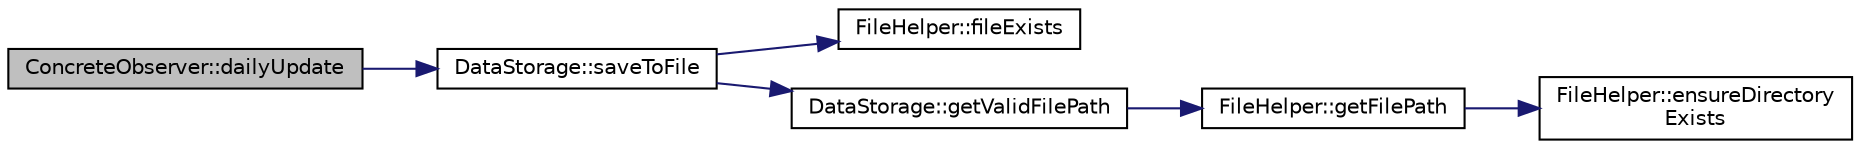 digraph "ConcreteObserver::dailyUpdate"
{
 // LATEX_PDF_SIZE
  edge [fontname="Helvetica",fontsize="10",labelfontname="Helvetica",labelfontsize="10"];
  node [fontname="Helvetica",fontsize="10",shape=record];
  rankdir="LR";
  Node1 [label="ConcreteObserver::dailyUpdate",height=0.2,width=0.4,color="black", fillcolor="grey75", style="filled", fontcolor="black",tooltip="Overrides the Observer interface's dailyUpdate method."];
  Node1 -> Node2 [color="midnightblue",fontsize="10",style="solid",fontname="Helvetica"];
  Node2 [label="DataStorage::saveToFile",height=0.2,width=0.4,color="black", fillcolor="white", style="filled",URL="$classDataStorage.html#a3574d849493097410d0879263706ee69",tooltip="Saves the provided data to the given file."];
  Node2 -> Node3 [color="midnightblue",fontsize="10",style="solid",fontname="Helvetica"];
  Node3 [label="FileHelper::fileExists",height=0.2,width=0.4,color="black", fillcolor="white", style="filled",URL="$classFileHelper.html#ad75188b2ae6098e5dae2f23cb5576341",tooltip="Verifies if a file exists at the provided path."];
  Node2 -> Node4 [color="midnightblue",fontsize="10",style="solid",fontname="Helvetica"];
  Node4 [label="DataStorage::getValidFilePath",height=0.2,width=0.4,color="black", fillcolor="white", style="filled",URL="$classDataStorage.html#a4f7c8d0fc570f9ca75609f004974fa0b",tooltip="Helper function to validate and get the file path."];
  Node4 -> Node5 [color="midnightblue",fontsize="10",style="solid",fontname="Helvetica"];
  Node5 [label="FileHelper::getFilePath",height=0.2,width=0.4,color="black", fillcolor="white", style="filled",URL="$classFileHelper.html#a8a218e5dfb2e5ec90c4180671f868af1",tooltip="Constructs the full path for a file using the current subfolder."];
  Node5 -> Node6 [color="midnightblue",fontsize="10",style="solid",fontname="Helvetica"];
  Node6 [label="FileHelper::ensureDirectory\lExists",height=0.2,width=0.4,color="black", fillcolor="white", style="filled",URL="$classFileHelper.html#a34793345599cf91e9c91e92fa6095d9e",tooltip="Makes sure the provided directory exists."];
}

